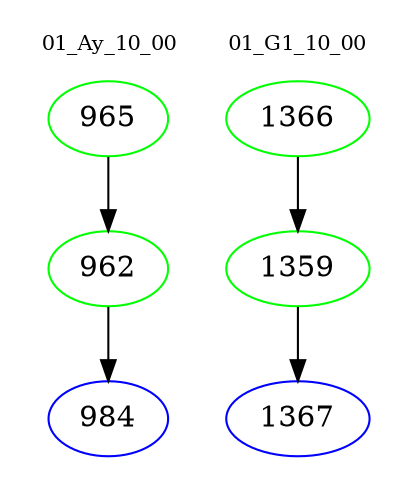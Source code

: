 digraph{
subgraph cluster_0 {
color = white
label = "01_Ay_10_00";
fontsize=10;
T0_965 [label="965", color="green"]
T0_965 -> T0_962 [color="black"]
T0_962 [label="962", color="green"]
T0_962 -> T0_984 [color="black"]
T0_984 [label="984", color="blue"]
}
subgraph cluster_1 {
color = white
label = "01_G1_10_00";
fontsize=10;
T1_1366 [label="1366", color="green"]
T1_1366 -> T1_1359 [color="black"]
T1_1359 [label="1359", color="green"]
T1_1359 -> T1_1367 [color="black"]
T1_1367 [label="1367", color="blue"]
}
}
